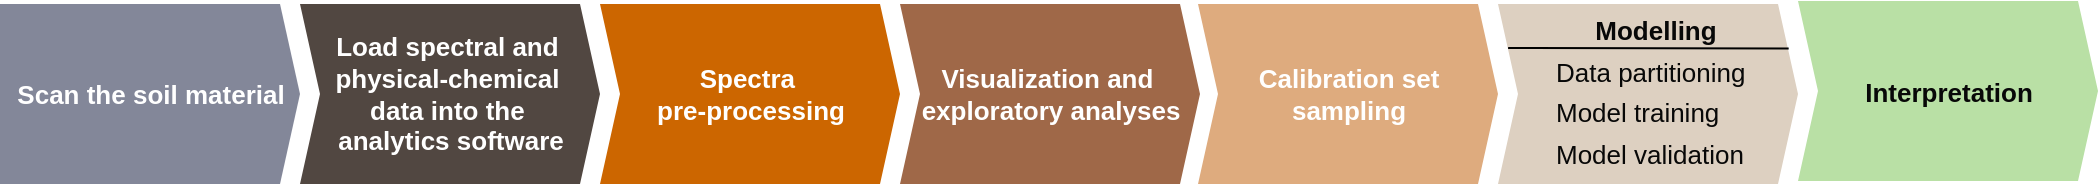 <mxfile version="24.7.6">
  <diagram name="Page-1" id="jb8CDvazWiX26ZE2VR0U">
    <mxGraphModel dx="2045" dy="683" grid="1" gridSize="10" guides="1" tooltips="1" connect="1" arrows="1" fold="1" page="1" pageScale="1" pageWidth="850" pageHeight="1100" math="0" shadow="0">
      <root>
        <mxCell id="0" />
        <mxCell id="1" parent="0" />
        <mxCell id="J9t8lohRSPXTtnpNfba2-1" value="&lt;font size=&quot;1&quot;&gt;&lt;b style=&quot;font-size: 13px;&quot;&gt;Scan the soil material&lt;/b&gt;&lt;/font&gt;" style="html=1;shadow=0;dashed=0;align=center;verticalAlign=middle;shape=mxgraph.arrows2.arrow;dy=0;dx=10;notch=0;fillColor=#838799;strokeColor=none;fillStyle=solid;fontColor=#FFFFFF;" vertex="1" parent="1">
          <mxGeometry x="-199" y="350" width="150" height="90" as="geometry" />
        </mxCell>
        <mxCell id="J9t8lohRSPXTtnpNfba2-2" value="&lt;font style=&quot;font-size: 13px;&quot;&gt;&lt;b&gt;Load spectral and&amp;nbsp;&lt;/b&gt;&lt;/font&gt;&lt;div style=&quot;font-size: 13px;&quot;&gt;&lt;font style=&quot;font-size: 13px;&quot;&gt;&lt;b&gt;physical-chemical&amp;nbsp;&lt;/b&gt;&lt;/font&gt;&lt;/div&gt;&lt;div style=&quot;font-size: 13px;&quot;&gt;&lt;font style=&quot;font-size: 13px;&quot;&gt;&lt;b&gt;data into&amp;nbsp;&lt;span style=&quot;background-color: initial;&quot;&gt;the&amp;nbsp;&lt;/span&gt;&lt;/b&gt;&lt;/font&gt;&lt;/div&gt;&lt;div style=&quot;font-size: 13px;&quot;&gt;&lt;span style=&quot;background-color: initial;&quot;&gt;&lt;font style=&quot;font-size: 13px;&quot;&gt;&lt;b&gt;analytics software&lt;/b&gt;&lt;/font&gt;&lt;/span&gt;&lt;/div&gt;" style="html=1;shadow=0;dashed=0;align=center;verticalAlign=middle;shape=mxgraph.arrows2.arrow;dy=0;dx=10;notch=10;strokeColor=none;fillColor=#514741;fontColor=#FFFFFF;" vertex="1" parent="1">
          <mxGeometry x="-49" y="350" width="150" height="90" as="geometry" />
        </mxCell>
        <mxCell id="J9t8lohRSPXTtnpNfba2-3" value="&lt;font style=&quot;font-size: 13px;&quot;&gt;&lt;b&gt;Spectra&amp;nbsp;&lt;/b&gt;&lt;/font&gt;&lt;div style=&quot;font-size: 13px;&quot;&gt;&lt;font style=&quot;font-size: 13px;&quot;&gt;&lt;b&gt;pre-processing&lt;/b&gt;&lt;/font&gt;&lt;/div&gt;" style="html=1;shadow=0;dashed=0;align=center;verticalAlign=middle;shape=mxgraph.arrows2.arrow;dy=0;dx=10;notch=10;strokeColor=none;fillColor=#CC6600;fontColor=#FFFFFF;" vertex="1" parent="1">
          <mxGeometry x="101" y="350" width="150" height="90" as="geometry" />
        </mxCell>
        <mxCell id="J9t8lohRSPXTtnpNfba2-4" value="&lt;font style=&quot;font-size: 13px;&quot;&gt;&lt;b style=&quot;&quot;&gt;Visualization&amp;nbsp;&lt;span style=&quot;background-color: initial;&quot;&gt;and&amp;nbsp;&lt;/span&gt;&lt;/b&gt;&lt;/font&gt;&lt;div style=&quot;font-size: 13px;&quot;&gt;&lt;span style=&quot;background-color: initial;&quot;&gt;&lt;font style=&quot;font-size: 13px;&quot;&gt;&lt;b style=&quot;&quot;&gt;exploratory analyses&lt;/b&gt;&lt;/font&gt;&lt;/span&gt;&lt;/div&gt;" style="html=1;shadow=0;dashed=0;align=center;verticalAlign=middle;shape=mxgraph.arrows2.arrow;dy=0;dx=10;notch=10;strokeColor=none;fillColor=#9F6848;fontColor=#FFFFFF;" vertex="1" parent="1">
          <mxGeometry x="251" y="350" width="150" height="90" as="geometry" />
        </mxCell>
        <mxCell id="J9t8lohRSPXTtnpNfba2-5" value="&lt;div&gt;&lt;br&gt;&lt;/div&gt;" style="html=1;shadow=0;dashed=0;align=center;verticalAlign=middle;shape=mxgraph.arrows2.arrow;dy=0;dx=10;notch=10;strokeColor=none;fillColor=#DDD0C1;fontColor=#080808;" vertex="1" parent="1">
          <mxGeometry x="550" y="350" width="150" height="90" as="geometry" />
        </mxCell>
        <mxCell id="J9t8lohRSPXTtnpNfba2-20" value="" style="shape=table;startSize=0;container=1;collapsible=0;childLayout=tableLayout;strokeColor=none;fillColor=#DDD0C1;fontColor=#080808;" vertex="1" parent="1">
          <mxGeometry x="577" y="351" width="104" height="85" as="geometry" />
        </mxCell>
        <mxCell id="J9t8lohRSPXTtnpNfba2-21" value="" style="shape=tableRow;horizontal=0;startSize=0;swimlaneHead=0;swimlaneBody=0;strokeColor=inherit;top=0;left=0;bottom=0;right=0;collapsible=0;dropTarget=0;fillColor=none;points=[[0,0.5],[1,0.5]];portConstraint=eastwest;fontColor=#080808;" vertex="1" parent="J9t8lohRSPXTtnpNfba2-20">
          <mxGeometry width="104" height="23" as="geometry" />
        </mxCell>
        <mxCell id="J9t8lohRSPXTtnpNfba2-22" value="&lt;b&gt;&lt;font style=&quot;font-size: 13px;&quot;&gt;Modelling&lt;/font&gt;&lt;/b&gt;" style="shape=partialRectangle;html=1;whiteSpace=wrap;connectable=0;strokeColor=inherit;overflow=hidden;fillColor=none;top=0;left=0;bottom=0;right=0;pointerEvents=1;fontColor=#080808;" vertex="1" parent="J9t8lohRSPXTtnpNfba2-21">
          <mxGeometry width="104" height="23" as="geometry">
            <mxRectangle width="104" height="23" as="alternateBounds" />
          </mxGeometry>
        </mxCell>
        <mxCell id="J9t8lohRSPXTtnpNfba2-23" value="" style="shape=tableRow;horizontal=0;startSize=0;swimlaneHead=0;swimlaneBody=0;strokeColor=inherit;top=0;left=0;bottom=0;right=0;collapsible=0;dropTarget=0;fillColor=none;points=[[0,0.5],[1,0.5]];portConstraint=eastwest;fontColor=#080808;" vertex="1" parent="J9t8lohRSPXTtnpNfba2-20">
          <mxGeometry y="23" width="104" height="20" as="geometry" />
        </mxCell>
        <mxCell id="J9t8lohRSPXTtnpNfba2-24" value="&lt;font style=&quot;font-size: 13px;&quot;&gt;Data partitioning&lt;/font&gt;" style="shape=partialRectangle;html=1;whiteSpace=wrap;connectable=0;strokeColor=inherit;overflow=hidden;fillColor=none;top=0;left=0;bottom=0;right=0;pointerEvents=1;align=left;fontColor=#080808;" vertex="1" parent="J9t8lohRSPXTtnpNfba2-23">
          <mxGeometry width="104" height="20" as="geometry">
            <mxRectangle width="104" height="20" as="alternateBounds" />
          </mxGeometry>
        </mxCell>
        <mxCell id="J9t8lohRSPXTtnpNfba2-25" value="" style="shape=tableRow;horizontal=0;startSize=0;swimlaneHead=0;swimlaneBody=0;strokeColor=inherit;top=0;left=0;bottom=0;right=0;collapsible=0;dropTarget=0;fillColor=none;points=[[0,0.5],[1,0.5]];portConstraint=eastwest;fontColor=#080808;" vertex="1" parent="J9t8lohRSPXTtnpNfba2-20">
          <mxGeometry y="43" width="104" height="20" as="geometry" />
        </mxCell>
        <mxCell id="J9t8lohRSPXTtnpNfba2-26" value="&lt;font style=&quot;font-size: 13px;&quot;&gt;Model training&lt;/font&gt;" style="shape=partialRectangle;html=1;whiteSpace=wrap;connectable=0;strokeColor=inherit;overflow=hidden;fillColor=none;top=0;left=0;bottom=0;right=0;pointerEvents=1;align=left;fontColor=#080808;" vertex="1" parent="J9t8lohRSPXTtnpNfba2-25">
          <mxGeometry width="104" height="20" as="geometry">
            <mxRectangle width="104" height="20" as="alternateBounds" />
          </mxGeometry>
        </mxCell>
        <mxCell id="J9t8lohRSPXTtnpNfba2-27" value="" style="shape=tableRow;horizontal=0;startSize=0;swimlaneHead=0;swimlaneBody=0;strokeColor=inherit;top=0;left=0;bottom=0;right=0;collapsible=0;dropTarget=0;fillColor=none;points=[[0,0.5],[1,0.5]];portConstraint=eastwest;fontColor=#080808;" vertex="1" parent="J9t8lohRSPXTtnpNfba2-20">
          <mxGeometry y="63" width="104" height="22" as="geometry" />
        </mxCell>
        <mxCell id="J9t8lohRSPXTtnpNfba2-28" value="Model validation" style="shape=partialRectangle;html=1;whiteSpace=wrap;connectable=0;strokeColor=inherit;overflow=hidden;fillColor=none;top=0;left=0;bottom=0;right=0;pointerEvents=1;align=left;fontColor=#080808;fontSize=13;" vertex="1" parent="J9t8lohRSPXTtnpNfba2-27">
          <mxGeometry width="104" height="22" as="geometry">
            <mxRectangle width="104" height="22" as="alternateBounds" />
          </mxGeometry>
        </mxCell>
        <mxCell id="J9t8lohRSPXTtnpNfba2-29" value="" style="endArrow=none;html=1;rounded=0;exitX=0.047;exitY=0.244;exitDx=0;exitDy=0;exitPerimeter=0;entryX=0.969;entryY=0.247;entryDx=0;entryDy=0;entryPerimeter=0;fontColor=#080808;" edge="1" parent="1" target="J9t8lohRSPXTtnpNfba2-5">
          <mxGeometry width="50" height="50" relative="1" as="geometry">
            <mxPoint x="555.05" y="371.96" as="sourcePoint" />
            <mxPoint x="690" y="372" as="targetPoint" />
          </mxGeometry>
        </mxCell>
        <mxCell id="J9t8lohRSPXTtnpNfba2-30" value="&lt;b&gt;&lt;font style=&quot;font-size: 13px;&quot;&gt;Interpretation&lt;/font&gt;&lt;/b&gt;" style="html=1;shadow=0;dashed=0;align=center;verticalAlign=middle;shape=mxgraph.arrows2.arrow;dy=0;dx=10;notch=10;strokeColor=none;fillColor=#B9E0A5;fontColor=#080808;" vertex="1" parent="1">
          <mxGeometry x="700" y="348.5" width="150" height="90" as="geometry" />
        </mxCell>
        <mxCell id="J9t8lohRSPXTtnpNfba2-33" value="&lt;span style=&quot;font-size: 13px;&quot;&gt;&lt;b&gt;Calibration set&lt;/b&gt;&lt;/span&gt;&lt;div&gt;&lt;span style=&quot;font-size: 13px;&quot;&gt;&lt;b&gt;sampling&lt;/b&gt;&lt;/span&gt;&lt;/div&gt;" style="html=1;shadow=0;dashed=0;align=center;verticalAlign=middle;shape=mxgraph.arrows2.arrow;dy=0;dx=10;notch=10;strokeColor=none;fillColor=#DEAB7E;fontColor=#FFFFFF;" vertex="1" parent="1">
          <mxGeometry x="400" y="350" width="150" height="90" as="geometry" />
        </mxCell>
      </root>
    </mxGraphModel>
  </diagram>
</mxfile>
